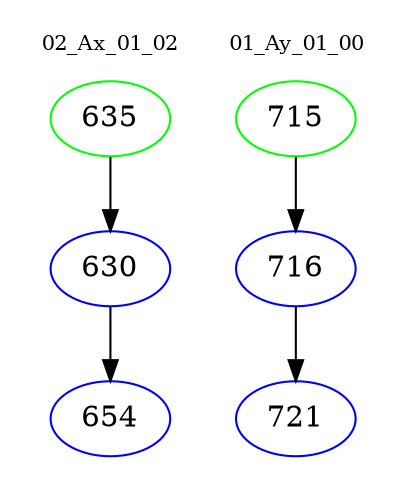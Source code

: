digraph{
subgraph cluster_0 {
color = white
label = "02_Ax_01_02";
fontsize=10;
T0_635 [label="635", color="green"]
T0_635 -> T0_630 [color="black"]
T0_630 [label="630", color="blue"]
T0_630 -> T0_654 [color="black"]
T0_654 [label="654", color="blue"]
}
subgraph cluster_1 {
color = white
label = "01_Ay_01_00";
fontsize=10;
T1_715 [label="715", color="green"]
T1_715 -> T1_716 [color="black"]
T1_716 [label="716", color="blue"]
T1_716 -> T1_721 [color="black"]
T1_721 [label="721", color="blue"]
}
}
